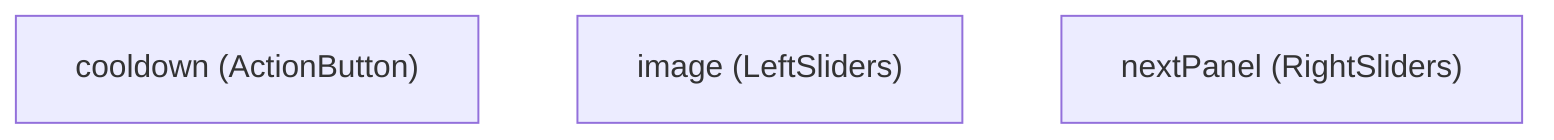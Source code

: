 graph TD
    W0["cooldown (ActionButton)"]
    W1["image (LeftSliders)"]
    W2["nextPanel (RightSliders)"]